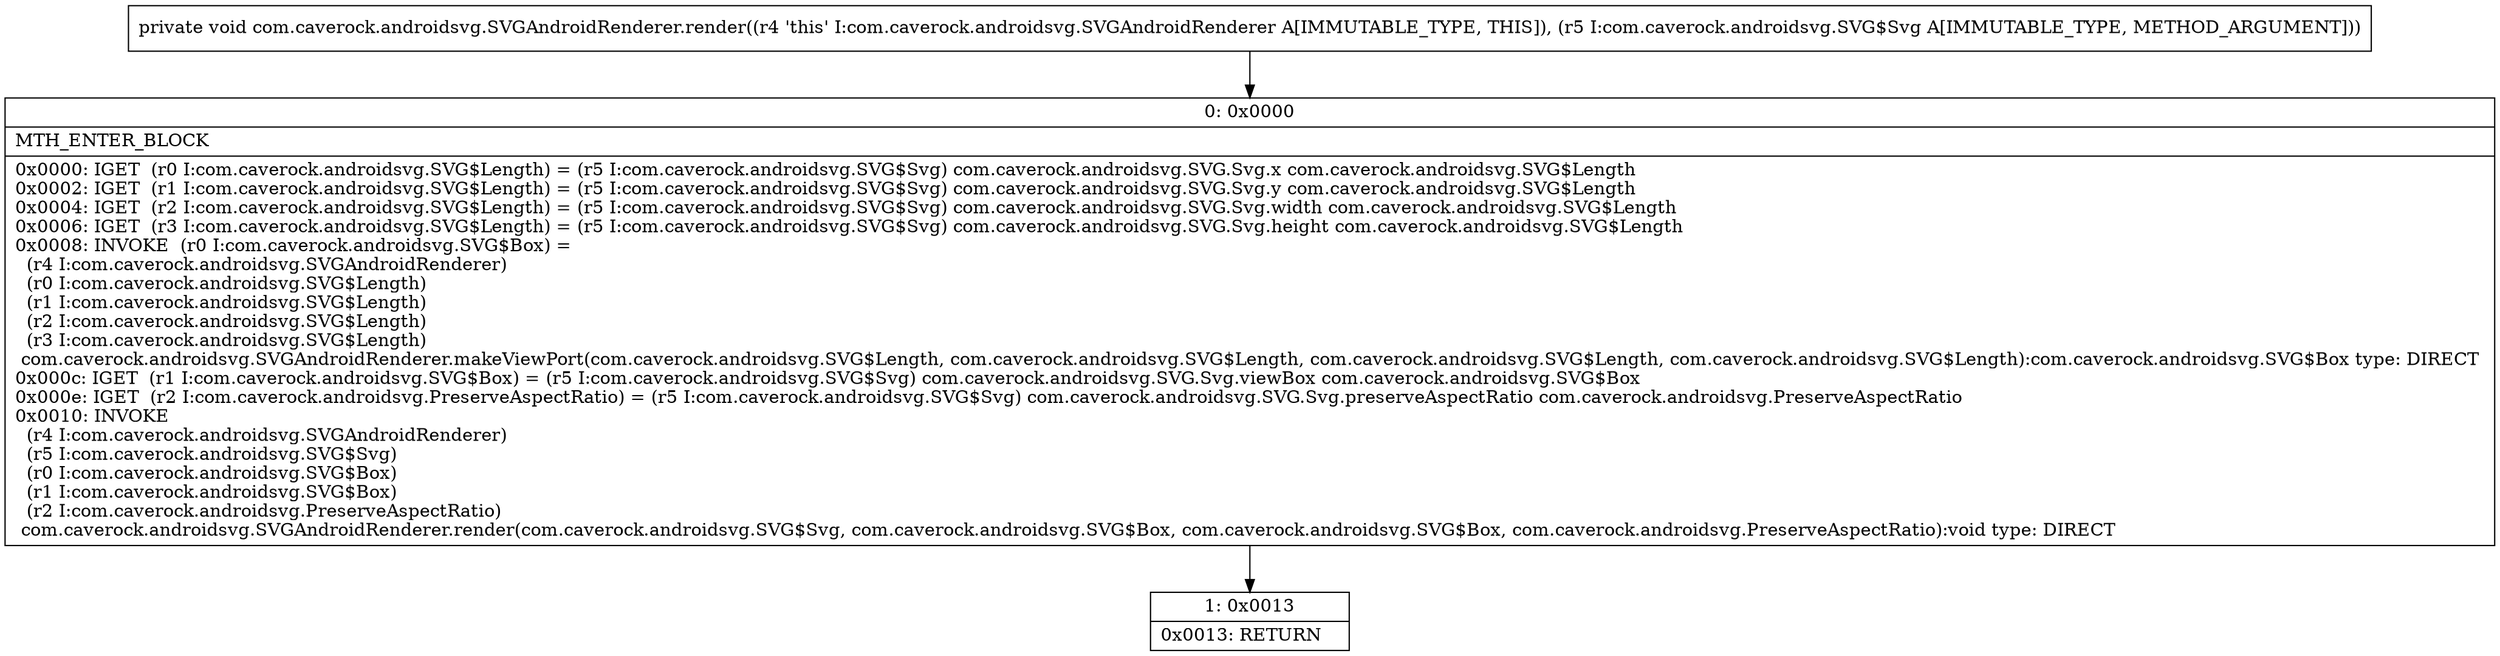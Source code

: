 digraph "CFG forcom.caverock.androidsvg.SVGAndroidRenderer.render(Lcom\/caverock\/androidsvg\/SVG$Svg;)V" {
Node_0 [shape=record,label="{0\:\ 0x0000|MTH_ENTER_BLOCK\l|0x0000: IGET  (r0 I:com.caverock.androidsvg.SVG$Length) = (r5 I:com.caverock.androidsvg.SVG$Svg) com.caverock.androidsvg.SVG.Svg.x com.caverock.androidsvg.SVG$Length \l0x0002: IGET  (r1 I:com.caverock.androidsvg.SVG$Length) = (r5 I:com.caverock.androidsvg.SVG$Svg) com.caverock.androidsvg.SVG.Svg.y com.caverock.androidsvg.SVG$Length \l0x0004: IGET  (r2 I:com.caverock.androidsvg.SVG$Length) = (r5 I:com.caverock.androidsvg.SVG$Svg) com.caverock.androidsvg.SVG.Svg.width com.caverock.androidsvg.SVG$Length \l0x0006: IGET  (r3 I:com.caverock.androidsvg.SVG$Length) = (r5 I:com.caverock.androidsvg.SVG$Svg) com.caverock.androidsvg.SVG.Svg.height com.caverock.androidsvg.SVG$Length \l0x0008: INVOKE  (r0 I:com.caverock.androidsvg.SVG$Box) = \l  (r4 I:com.caverock.androidsvg.SVGAndroidRenderer)\l  (r0 I:com.caverock.androidsvg.SVG$Length)\l  (r1 I:com.caverock.androidsvg.SVG$Length)\l  (r2 I:com.caverock.androidsvg.SVG$Length)\l  (r3 I:com.caverock.androidsvg.SVG$Length)\l com.caverock.androidsvg.SVGAndroidRenderer.makeViewPort(com.caverock.androidsvg.SVG$Length, com.caverock.androidsvg.SVG$Length, com.caverock.androidsvg.SVG$Length, com.caverock.androidsvg.SVG$Length):com.caverock.androidsvg.SVG$Box type: DIRECT \l0x000c: IGET  (r1 I:com.caverock.androidsvg.SVG$Box) = (r5 I:com.caverock.androidsvg.SVG$Svg) com.caverock.androidsvg.SVG.Svg.viewBox com.caverock.androidsvg.SVG$Box \l0x000e: IGET  (r2 I:com.caverock.androidsvg.PreserveAspectRatio) = (r5 I:com.caverock.androidsvg.SVG$Svg) com.caverock.androidsvg.SVG.Svg.preserveAspectRatio com.caverock.androidsvg.PreserveAspectRatio \l0x0010: INVOKE  \l  (r4 I:com.caverock.androidsvg.SVGAndroidRenderer)\l  (r5 I:com.caverock.androidsvg.SVG$Svg)\l  (r0 I:com.caverock.androidsvg.SVG$Box)\l  (r1 I:com.caverock.androidsvg.SVG$Box)\l  (r2 I:com.caverock.androidsvg.PreserveAspectRatio)\l com.caverock.androidsvg.SVGAndroidRenderer.render(com.caverock.androidsvg.SVG$Svg, com.caverock.androidsvg.SVG$Box, com.caverock.androidsvg.SVG$Box, com.caverock.androidsvg.PreserveAspectRatio):void type: DIRECT \l}"];
Node_1 [shape=record,label="{1\:\ 0x0013|0x0013: RETURN   \l}"];
MethodNode[shape=record,label="{private void com.caverock.androidsvg.SVGAndroidRenderer.render((r4 'this' I:com.caverock.androidsvg.SVGAndroidRenderer A[IMMUTABLE_TYPE, THIS]), (r5 I:com.caverock.androidsvg.SVG$Svg A[IMMUTABLE_TYPE, METHOD_ARGUMENT])) }"];
MethodNode -> Node_0;
Node_0 -> Node_1;
}

